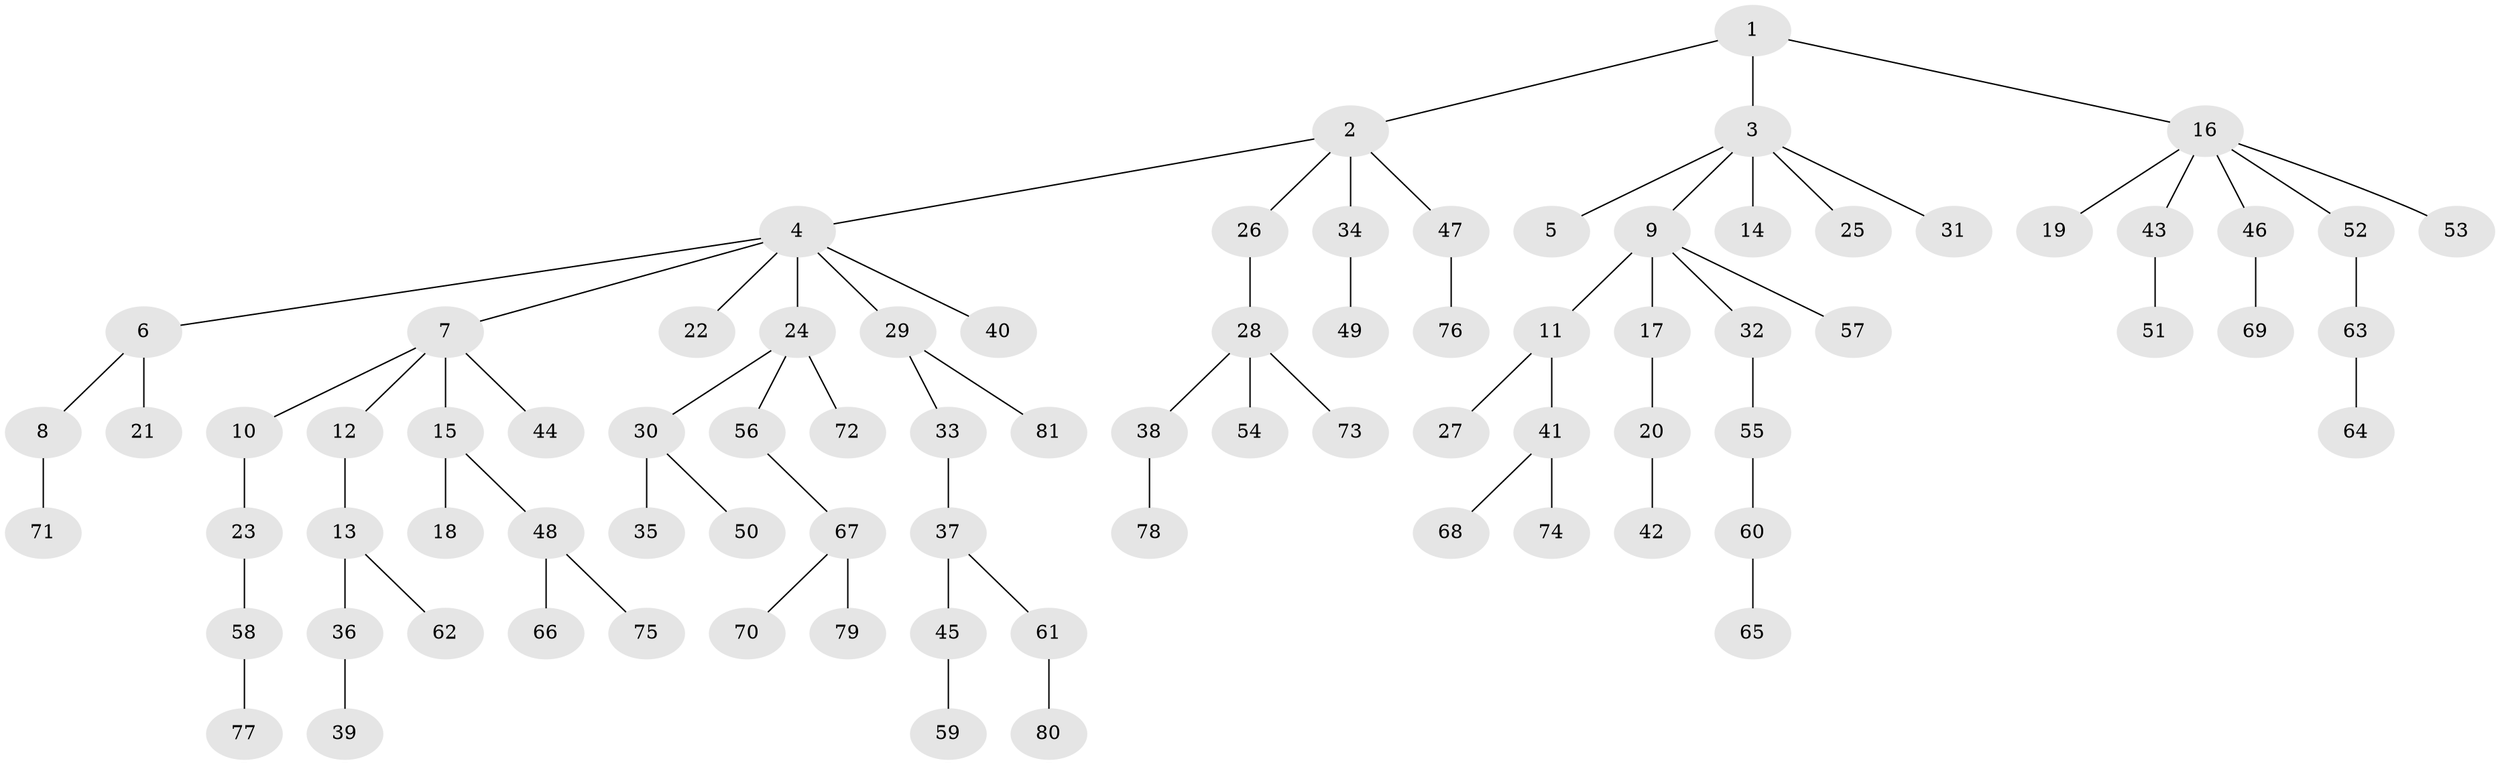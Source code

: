 // Generated by graph-tools (version 1.1) at 2025/26/03/09/25 03:26:33]
// undirected, 81 vertices, 80 edges
graph export_dot {
graph [start="1"]
  node [color=gray90,style=filled];
  1;
  2;
  3;
  4;
  5;
  6;
  7;
  8;
  9;
  10;
  11;
  12;
  13;
  14;
  15;
  16;
  17;
  18;
  19;
  20;
  21;
  22;
  23;
  24;
  25;
  26;
  27;
  28;
  29;
  30;
  31;
  32;
  33;
  34;
  35;
  36;
  37;
  38;
  39;
  40;
  41;
  42;
  43;
  44;
  45;
  46;
  47;
  48;
  49;
  50;
  51;
  52;
  53;
  54;
  55;
  56;
  57;
  58;
  59;
  60;
  61;
  62;
  63;
  64;
  65;
  66;
  67;
  68;
  69;
  70;
  71;
  72;
  73;
  74;
  75;
  76;
  77;
  78;
  79;
  80;
  81;
  1 -- 2;
  1 -- 3;
  1 -- 16;
  2 -- 4;
  2 -- 26;
  2 -- 34;
  2 -- 47;
  3 -- 5;
  3 -- 9;
  3 -- 14;
  3 -- 25;
  3 -- 31;
  4 -- 6;
  4 -- 7;
  4 -- 22;
  4 -- 24;
  4 -- 29;
  4 -- 40;
  6 -- 8;
  6 -- 21;
  7 -- 10;
  7 -- 12;
  7 -- 15;
  7 -- 44;
  8 -- 71;
  9 -- 11;
  9 -- 17;
  9 -- 32;
  9 -- 57;
  10 -- 23;
  11 -- 27;
  11 -- 41;
  12 -- 13;
  13 -- 36;
  13 -- 62;
  15 -- 18;
  15 -- 48;
  16 -- 19;
  16 -- 43;
  16 -- 46;
  16 -- 52;
  16 -- 53;
  17 -- 20;
  20 -- 42;
  23 -- 58;
  24 -- 30;
  24 -- 56;
  24 -- 72;
  26 -- 28;
  28 -- 38;
  28 -- 54;
  28 -- 73;
  29 -- 33;
  29 -- 81;
  30 -- 35;
  30 -- 50;
  32 -- 55;
  33 -- 37;
  34 -- 49;
  36 -- 39;
  37 -- 45;
  37 -- 61;
  38 -- 78;
  41 -- 68;
  41 -- 74;
  43 -- 51;
  45 -- 59;
  46 -- 69;
  47 -- 76;
  48 -- 66;
  48 -- 75;
  52 -- 63;
  55 -- 60;
  56 -- 67;
  58 -- 77;
  60 -- 65;
  61 -- 80;
  63 -- 64;
  67 -- 70;
  67 -- 79;
}
